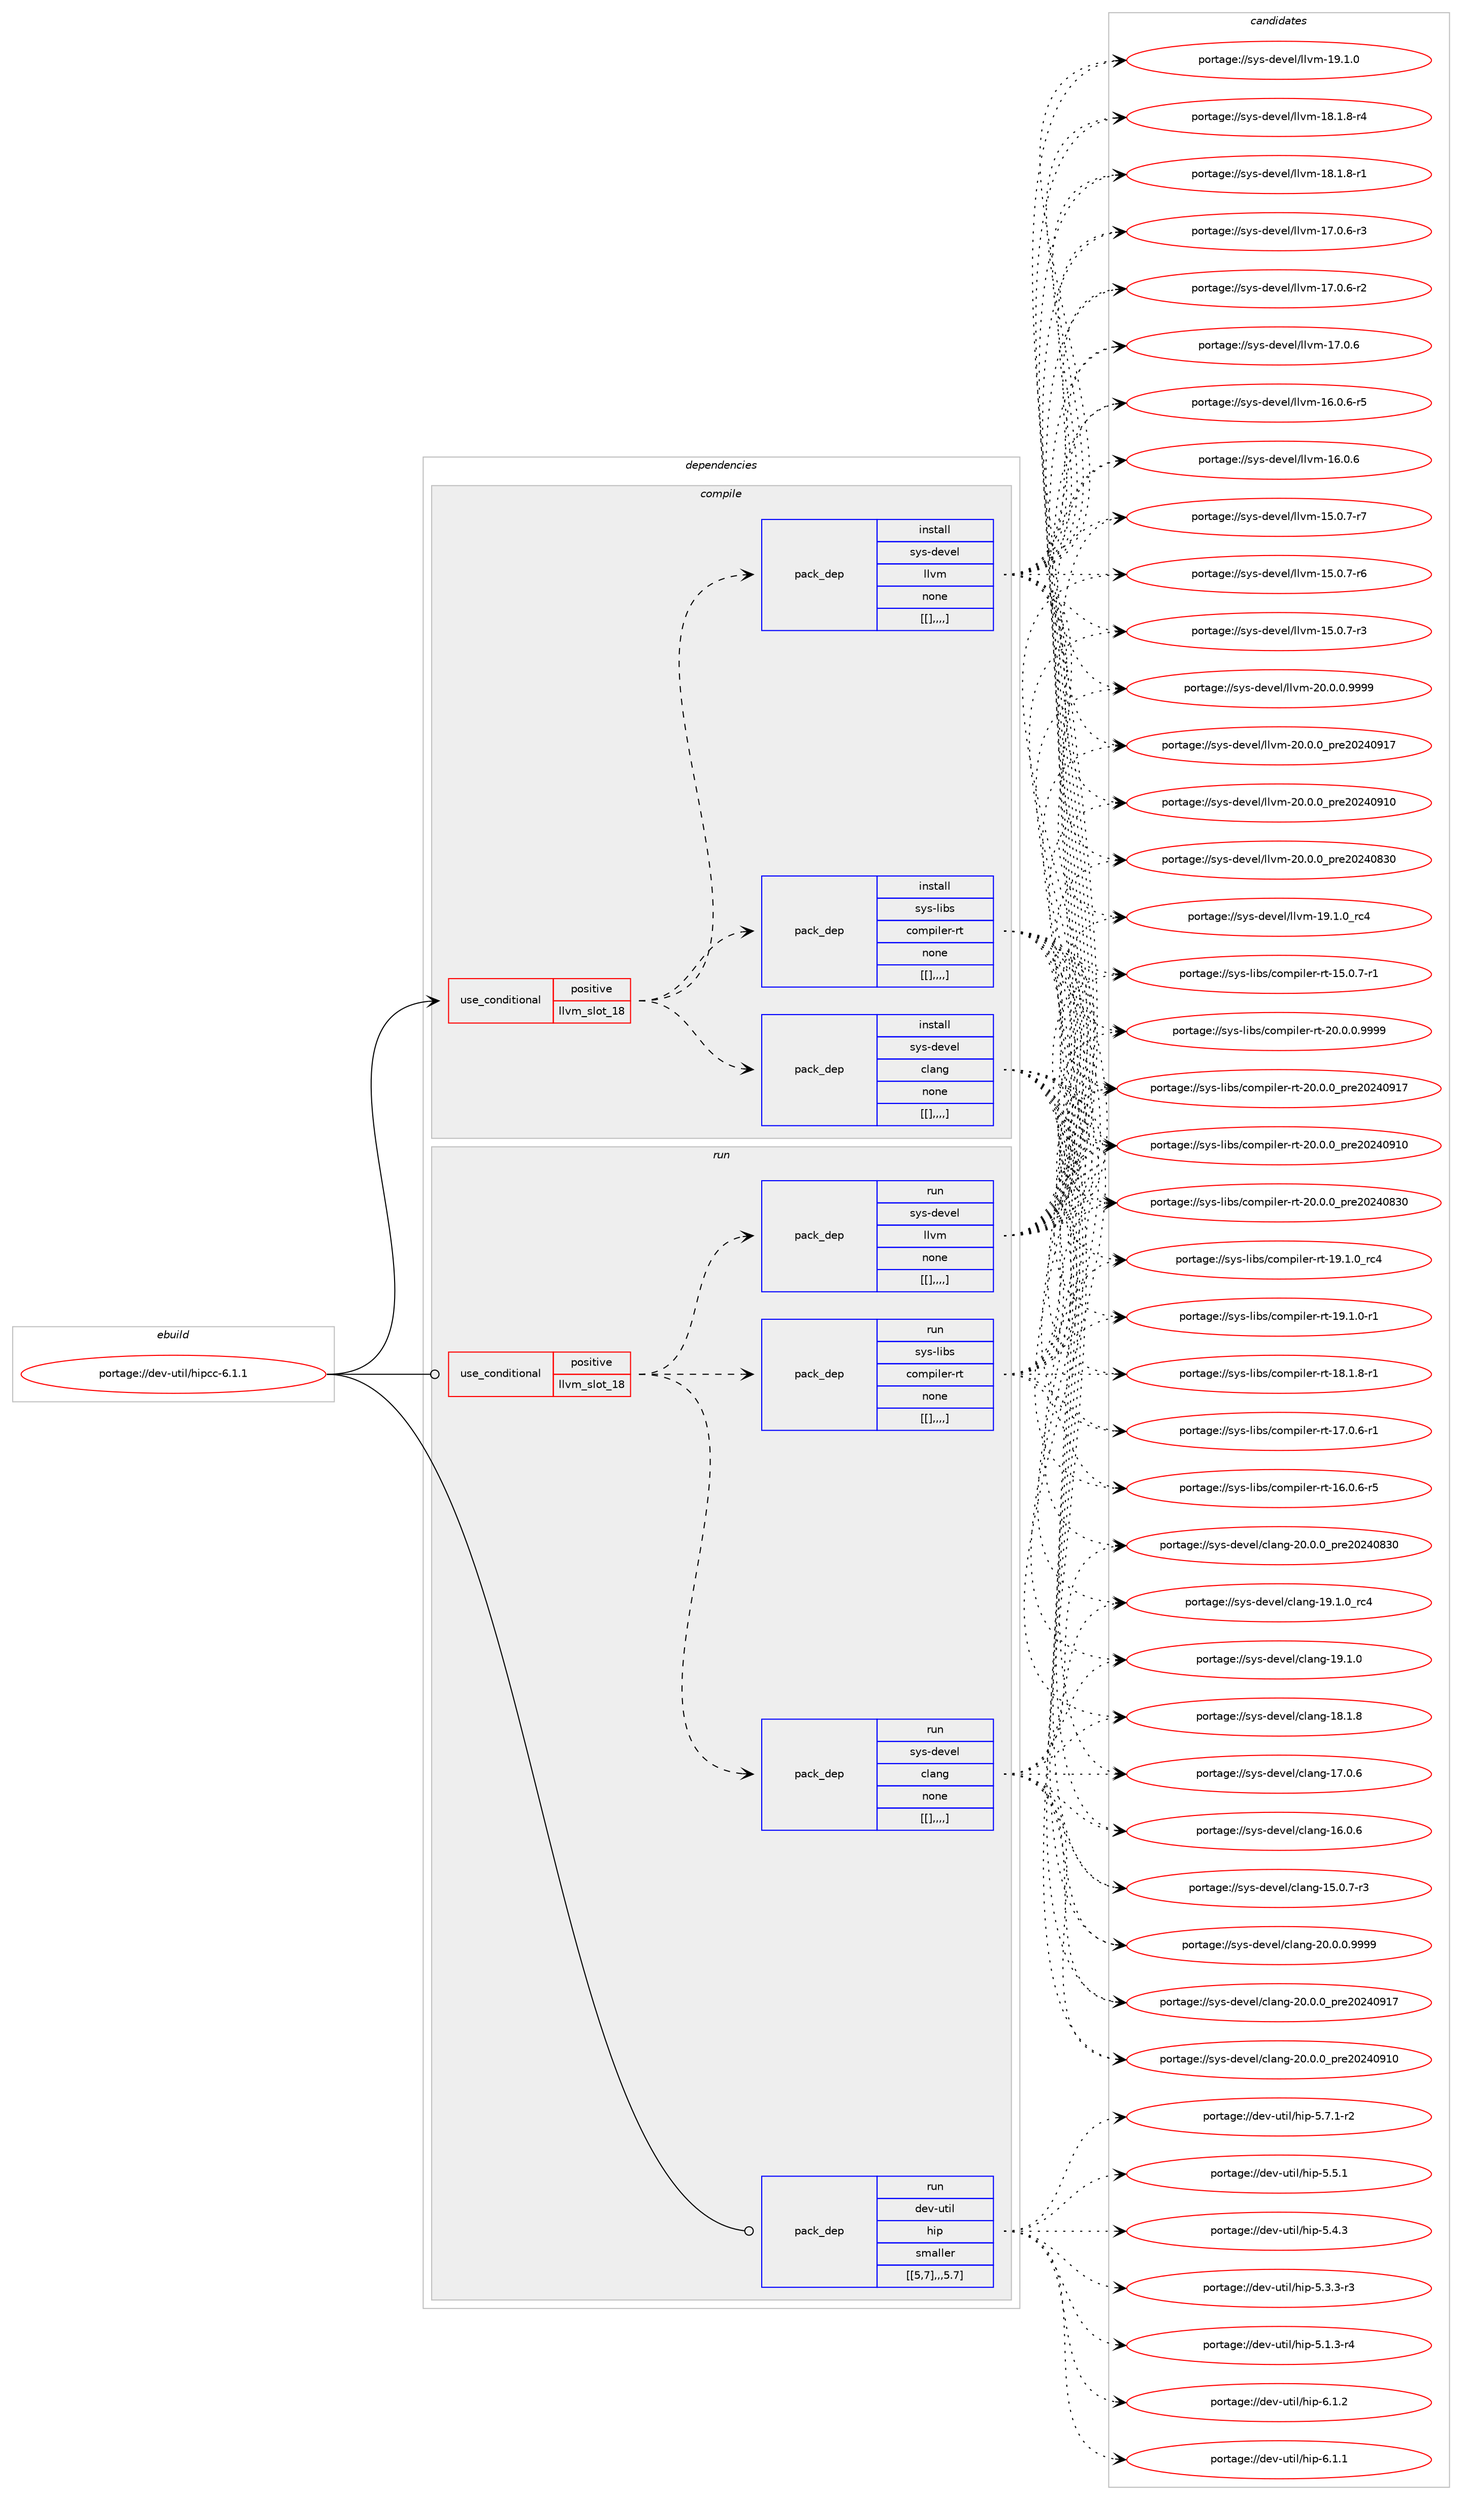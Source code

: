 digraph prolog {

# *************
# Graph options
# *************

newrank=true;
concentrate=true;
compound=true;
graph [rankdir=LR,fontname=Helvetica,fontsize=10,ranksep=1.5];#, ranksep=2.5, nodesep=0.2];
edge  [arrowhead=vee];
node  [fontname=Helvetica,fontsize=10];

# **********
# The ebuild
# **********

subgraph cluster_leftcol {
color=gray;
label=<<i>ebuild</i>>;
id [label="portage://dev-util/hipcc-6.1.1", color=red, width=4, href="../dev-util/hipcc-6.1.1.svg"];
}

# ****************
# The dependencies
# ****************

subgraph cluster_midcol {
color=gray;
label=<<i>dependencies</i>>;
subgraph cluster_compile {
fillcolor="#eeeeee";
style=filled;
label=<<i>compile</i>>;
subgraph cond63311 {
dependency220601 [label=<<TABLE BORDER="0" CELLBORDER="1" CELLSPACING="0" CELLPADDING="4"><TR><TD ROWSPAN="3" CELLPADDING="10">use_conditional</TD></TR><TR><TD>positive</TD></TR><TR><TD>llvm_slot_18</TD></TR></TABLE>>, shape=none, color=red];
subgraph pack155881 {
dependency220602 [label=<<TABLE BORDER="0" CELLBORDER="1" CELLSPACING="0" CELLPADDING="4" WIDTH="220"><TR><TD ROWSPAN="6" CELLPADDING="30">pack_dep</TD></TR><TR><TD WIDTH="110">install</TD></TR><TR><TD>sys-libs</TD></TR><TR><TD>compiler-rt</TD></TR><TR><TD>none</TD></TR><TR><TD>[[],,,,]</TD></TR></TABLE>>, shape=none, color=blue];
}
dependency220601:e -> dependency220602:w [weight=20,style="dashed",arrowhead="vee"];
subgraph pack155882 {
dependency220603 [label=<<TABLE BORDER="0" CELLBORDER="1" CELLSPACING="0" CELLPADDING="4" WIDTH="220"><TR><TD ROWSPAN="6" CELLPADDING="30">pack_dep</TD></TR><TR><TD WIDTH="110">install</TD></TR><TR><TD>sys-devel</TD></TR><TR><TD>llvm</TD></TR><TR><TD>none</TD></TR><TR><TD>[[],,,,]</TD></TR></TABLE>>, shape=none, color=blue];
}
dependency220601:e -> dependency220603:w [weight=20,style="dashed",arrowhead="vee"];
subgraph pack155883 {
dependency220604 [label=<<TABLE BORDER="0" CELLBORDER="1" CELLSPACING="0" CELLPADDING="4" WIDTH="220"><TR><TD ROWSPAN="6" CELLPADDING="30">pack_dep</TD></TR><TR><TD WIDTH="110">install</TD></TR><TR><TD>sys-devel</TD></TR><TR><TD>clang</TD></TR><TR><TD>none</TD></TR><TR><TD>[[],,,,]</TD></TR></TABLE>>, shape=none, color=blue];
}
dependency220601:e -> dependency220604:w [weight=20,style="dashed",arrowhead="vee"];
}
id:e -> dependency220601:w [weight=20,style="solid",arrowhead="vee"];
}
subgraph cluster_compileandrun {
fillcolor="#eeeeee";
style=filled;
label=<<i>compile and run</i>>;
}
subgraph cluster_run {
fillcolor="#eeeeee";
style=filled;
label=<<i>run</i>>;
subgraph cond63312 {
dependency220605 [label=<<TABLE BORDER="0" CELLBORDER="1" CELLSPACING="0" CELLPADDING="4"><TR><TD ROWSPAN="3" CELLPADDING="10">use_conditional</TD></TR><TR><TD>positive</TD></TR><TR><TD>llvm_slot_18</TD></TR></TABLE>>, shape=none, color=red];
subgraph pack155884 {
dependency220606 [label=<<TABLE BORDER="0" CELLBORDER="1" CELLSPACING="0" CELLPADDING="4" WIDTH="220"><TR><TD ROWSPAN="6" CELLPADDING="30">pack_dep</TD></TR><TR><TD WIDTH="110">run</TD></TR><TR><TD>sys-libs</TD></TR><TR><TD>compiler-rt</TD></TR><TR><TD>none</TD></TR><TR><TD>[[],,,,]</TD></TR></TABLE>>, shape=none, color=blue];
}
dependency220605:e -> dependency220606:w [weight=20,style="dashed",arrowhead="vee"];
subgraph pack155885 {
dependency220607 [label=<<TABLE BORDER="0" CELLBORDER="1" CELLSPACING="0" CELLPADDING="4" WIDTH="220"><TR><TD ROWSPAN="6" CELLPADDING="30">pack_dep</TD></TR><TR><TD WIDTH="110">run</TD></TR><TR><TD>sys-devel</TD></TR><TR><TD>llvm</TD></TR><TR><TD>none</TD></TR><TR><TD>[[],,,,]</TD></TR></TABLE>>, shape=none, color=blue];
}
dependency220605:e -> dependency220607:w [weight=20,style="dashed",arrowhead="vee"];
subgraph pack155886 {
dependency220608 [label=<<TABLE BORDER="0" CELLBORDER="1" CELLSPACING="0" CELLPADDING="4" WIDTH="220"><TR><TD ROWSPAN="6" CELLPADDING="30">pack_dep</TD></TR><TR><TD WIDTH="110">run</TD></TR><TR><TD>sys-devel</TD></TR><TR><TD>clang</TD></TR><TR><TD>none</TD></TR><TR><TD>[[],,,,]</TD></TR></TABLE>>, shape=none, color=blue];
}
dependency220605:e -> dependency220608:w [weight=20,style="dashed",arrowhead="vee"];
}
id:e -> dependency220605:w [weight=20,style="solid",arrowhead="odot"];
subgraph pack155887 {
dependency220609 [label=<<TABLE BORDER="0" CELLBORDER="1" CELLSPACING="0" CELLPADDING="4" WIDTH="220"><TR><TD ROWSPAN="6" CELLPADDING="30">pack_dep</TD></TR><TR><TD WIDTH="110">run</TD></TR><TR><TD>dev-util</TD></TR><TR><TD>hip</TD></TR><TR><TD>smaller</TD></TR><TR><TD>[[5,7],,,5.7]</TD></TR></TABLE>>, shape=none, color=blue];
}
id:e -> dependency220609:w [weight=20,style="solid",arrowhead="odot"];
}
}

# **************
# The candidates
# **************

subgraph cluster_choices {
rank=same;
color=gray;
label=<<i>candidates</i>>;

subgraph choice155881 {
color=black;
nodesep=1;
choice1151211154510810598115479911110911210510810111445114116455048464846484657575757 [label="portage://sys-libs/compiler-rt-20.0.0.9999", color=red, width=4,href="../sys-libs/compiler-rt-20.0.0.9999.svg"];
choice115121115451081059811547991111091121051081011144511411645504846484648951121141015048505248574955 [label="portage://sys-libs/compiler-rt-20.0.0_pre20240917", color=red, width=4,href="../sys-libs/compiler-rt-20.0.0_pre20240917.svg"];
choice115121115451081059811547991111091121051081011144511411645504846484648951121141015048505248574948 [label="portage://sys-libs/compiler-rt-20.0.0_pre20240910", color=red, width=4,href="../sys-libs/compiler-rt-20.0.0_pre20240910.svg"];
choice115121115451081059811547991111091121051081011144511411645504846484648951121141015048505248565148 [label="portage://sys-libs/compiler-rt-20.0.0_pre20240830", color=red, width=4,href="../sys-libs/compiler-rt-20.0.0_pre20240830.svg"];
choice115121115451081059811547991111091121051081011144511411645495746494648951149952 [label="portage://sys-libs/compiler-rt-19.1.0_rc4", color=red, width=4,href="../sys-libs/compiler-rt-19.1.0_rc4.svg"];
choice1151211154510810598115479911110911210510810111445114116454957464946484511449 [label="portage://sys-libs/compiler-rt-19.1.0-r1", color=red, width=4,href="../sys-libs/compiler-rt-19.1.0-r1.svg"];
choice1151211154510810598115479911110911210510810111445114116454956464946564511449 [label="portage://sys-libs/compiler-rt-18.1.8-r1", color=red, width=4,href="../sys-libs/compiler-rt-18.1.8-r1.svg"];
choice1151211154510810598115479911110911210510810111445114116454955464846544511449 [label="portage://sys-libs/compiler-rt-17.0.6-r1", color=red, width=4,href="../sys-libs/compiler-rt-17.0.6-r1.svg"];
choice1151211154510810598115479911110911210510810111445114116454954464846544511453 [label="portage://sys-libs/compiler-rt-16.0.6-r5", color=red, width=4,href="../sys-libs/compiler-rt-16.0.6-r5.svg"];
choice1151211154510810598115479911110911210510810111445114116454953464846554511449 [label="portage://sys-libs/compiler-rt-15.0.7-r1", color=red, width=4,href="../sys-libs/compiler-rt-15.0.7-r1.svg"];
dependency220602:e -> choice1151211154510810598115479911110911210510810111445114116455048464846484657575757:w [style=dotted,weight="100"];
dependency220602:e -> choice115121115451081059811547991111091121051081011144511411645504846484648951121141015048505248574955:w [style=dotted,weight="100"];
dependency220602:e -> choice115121115451081059811547991111091121051081011144511411645504846484648951121141015048505248574948:w [style=dotted,weight="100"];
dependency220602:e -> choice115121115451081059811547991111091121051081011144511411645504846484648951121141015048505248565148:w [style=dotted,weight="100"];
dependency220602:e -> choice115121115451081059811547991111091121051081011144511411645495746494648951149952:w [style=dotted,weight="100"];
dependency220602:e -> choice1151211154510810598115479911110911210510810111445114116454957464946484511449:w [style=dotted,weight="100"];
dependency220602:e -> choice1151211154510810598115479911110911210510810111445114116454956464946564511449:w [style=dotted,weight="100"];
dependency220602:e -> choice1151211154510810598115479911110911210510810111445114116454955464846544511449:w [style=dotted,weight="100"];
dependency220602:e -> choice1151211154510810598115479911110911210510810111445114116454954464846544511453:w [style=dotted,weight="100"];
dependency220602:e -> choice1151211154510810598115479911110911210510810111445114116454953464846554511449:w [style=dotted,weight="100"];
}
subgraph choice155882 {
color=black;
nodesep=1;
choice1151211154510010111810110847108108118109455048464846484657575757 [label="portage://sys-devel/llvm-20.0.0.9999", color=red, width=4,href="../sys-devel/llvm-20.0.0.9999.svg"];
choice115121115451001011181011084710810811810945504846484648951121141015048505248574955 [label="portage://sys-devel/llvm-20.0.0_pre20240917", color=red, width=4,href="../sys-devel/llvm-20.0.0_pre20240917.svg"];
choice115121115451001011181011084710810811810945504846484648951121141015048505248574948 [label="portage://sys-devel/llvm-20.0.0_pre20240910", color=red, width=4,href="../sys-devel/llvm-20.0.0_pre20240910.svg"];
choice115121115451001011181011084710810811810945504846484648951121141015048505248565148 [label="portage://sys-devel/llvm-20.0.0_pre20240830", color=red, width=4,href="../sys-devel/llvm-20.0.0_pre20240830.svg"];
choice115121115451001011181011084710810811810945495746494648951149952 [label="portage://sys-devel/llvm-19.1.0_rc4", color=red, width=4,href="../sys-devel/llvm-19.1.0_rc4.svg"];
choice115121115451001011181011084710810811810945495746494648 [label="portage://sys-devel/llvm-19.1.0", color=red, width=4,href="../sys-devel/llvm-19.1.0.svg"];
choice1151211154510010111810110847108108118109454956464946564511452 [label="portage://sys-devel/llvm-18.1.8-r4", color=red, width=4,href="../sys-devel/llvm-18.1.8-r4.svg"];
choice1151211154510010111810110847108108118109454956464946564511449 [label="portage://sys-devel/llvm-18.1.8-r1", color=red, width=4,href="../sys-devel/llvm-18.1.8-r1.svg"];
choice1151211154510010111810110847108108118109454955464846544511451 [label="portage://sys-devel/llvm-17.0.6-r3", color=red, width=4,href="../sys-devel/llvm-17.0.6-r3.svg"];
choice1151211154510010111810110847108108118109454955464846544511450 [label="portage://sys-devel/llvm-17.0.6-r2", color=red, width=4,href="../sys-devel/llvm-17.0.6-r2.svg"];
choice115121115451001011181011084710810811810945495546484654 [label="portage://sys-devel/llvm-17.0.6", color=red, width=4,href="../sys-devel/llvm-17.0.6.svg"];
choice1151211154510010111810110847108108118109454954464846544511453 [label="portage://sys-devel/llvm-16.0.6-r5", color=red, width=4,href="../sys-devel/llvm-16.0.6-r5.svg"];
choice115121115451001011181011084710810811810945495446484654 [label="portage://sys-devel/llvm-16.0.6", color=red, width=4,href="../sys-devel/llvm-16.0.6.svg"];
choice1151211154510010111810110847108108118109454953464846554511455 [label="portage://sys-devel/llvm-15.0.7-r7", color=red, width=4,href="../sys-devel/llvm-15.0.7-r7.svg"];
choice1151211154510010111810110847108108118109454953464846554511454 [label="portage://sys-devel/llvm-15.0.7-r6", color=red, width=4,href="../sys-devel/llvm-15.0.7-r6.svg"];
choice1151211154510010111810110847108108118109454953464846554511451 [label="portage://sys-devel/llvm-15.0.7-r3", color=red, width=4,href="../sys-devel/llvm-15.0.7-r3.svg"];
dependency220603:e -> choice1151211154510010111810110847108108118109455048464846484657575757:w [style=dotted,weight="100"];
dependency220603:e -> choice115121115451001011181011084710810811810945504846484648951121141015048505248574955:w [style=dotted,weight="100"];
dependency220603:e -> choice115121115451001011181011084710810811810945504846484648951121141015048505248574948:w [style=dotted,weight="100"];
dependency220603:e -> choice115121115451001011181011084710810811810945504846484648951121141015048505248565148:w [style=dotted,weight="100"];
dependency220603:e -> choice115121115451001011181011084710810811810945495746494648951149952:w [style=dotted,weight="100"];
dependency220603:e -> choice115121115451001011181011084710810811810945495746494648:w [style=dotted,weight="100"];
dependency220603:e -> choice1151211154510010111810110847108108118109454956464946564511452:w [style=dotted,weight="100"];
dependency220603:e -> choice1151211154510010111810110847108108118109454956464946564511449:w [style=dotted,weight="100"];
dependency220603:e -> choice1151211154510010111810110847108108118109454955464846544511451:w [style=dotted,weight="100"];
dependency220603:e -> choice1151211154510010111810110847108108118109454955464846544511450:w [style=dotted,weight="100"];
dependency220603:e -> choice115121115451001011181011084710810811810945495546484654:w [style=dotted,weight="100"];
dependency220603:e -> choice1151211154510010111810110847108108118109454954464846544511453:w [style=dotted,weight="100"];
dependency220603:e -> choice115121115451001011181011084710810811810945495446484654:w [style=dotted,weight="100"];
dependency220603:e -> choice1151211154510010111810110847108108118109454953464846554511455:w [style=dotted,weight="100"];
dependency220603:e -> choice1151211154510010111810110847108108118109454953464846554511454:w [style=dotted,weight="100"];
dependency220603:e -> choice1151211154510010111810110847108108118109454953464846554511451:w [style=dotted,weight="100"];
}
subgraph choice155883 {
color=black;
nodesep=1;
choice11512111545100101118101108479910897110103455048464846484657575757 [label="portage://sys-devel/clang-20.0.0.9999", color=red, width=4,href="../sys-devel/clang-20.0.0.9999.svg"];
choice1151211154510010111810110847991089711010345504846484648951121141015048505248574955 [label="portage://sys-devel/clang-20.0.0_pre20240917", color=red, width=4,href="../sys-devel/clang-20.0.0_pre20240917.svg"];
choice1151211154510010111810110847991089711010345504846484648951121141015048505248574948 [label="portage://sys-devel/clang-20.0.0_pre20240910", color=red, width=4,href="../sys-devel/clang-20.0.0_pre20240910.svg"];
choice1151211154510010111810110847991089711010345504846484648951121141015048505248565148 [label="portage://sys-devel/clang-20.0.0_pre20240830", color=red, width=4,href="../sys-devel/clang-20.0.0_pre20240830.svg"];
choice1151211154510010111810110847991089711010345495746494648951149952 [label="portage://sys-devel/clang-19.1.0_rc4", color=red, width=4,href="../sys-devel/clang-19.1.0_rc4.svg"];
choice1151211154510010111810110847991089711010345495746494648 [label="portage://sys-devel/clang-19.1.0", color=red, width=4,href="../sys-devel/clang-19.1.0.svg"];
choice1151211154510010111810110847991089711010345495646494656 [label="portage://sys-devel/clang-18.1.8", color=red, width=4,href="../sys-devel/clang-18.1.8.svg"];
choice1151211154510010111810110847991089711010345495546484654 [label="portage://sys-devel/clang-17.0.6", color=red, width=4,href="../sys-devel/clang-17.0.6.svg"];
choice1151211154510010111810110847991089711010345495446484654 [label="portage://sys-devel/clang-16.0.6", color=red, width=4,href="../sys-devel/clang-16.0.6.svg"];
choice11512111545100101118101108479910897110103454953464846554511451 [label="portage://sys-devel/clang-15.0.7-r3", color=red, width=4,href="../sys-devel/clang-15.0.7-r3.svg"];
dependency220604:e -> choice11512111545100101118101108479910897110103455048464846484657575757:w [style=dotted,weight="100"];
dependency220604:e -> choice1151211154510010111810110847991089711010345504846484648951121141015048505248574955:w [style=dotted,weight="100"];
dependency220604:e -> choice1151211154510010111810110847991089711010345504846484648951121141015048505248574948:w [style=dotted,weight="100"];
dependency220604:e -> choice1151211154510010111810110847991089711010345504846484648951121141015048505248565148:w [style=dotted,weight="100"];
dependency220604:e -> choice1151211154510010111810110847991089711010345495746494648951149952:w [style=dotted,weight="100"];
dependency220604:e -> choice1151211154510010111810110847991089711010345495746494648:w [style=dotted,weight="100"];
dependency220604:e -> choice1151211154510010111810110847991089711010345495646494656:w [style=dotted,weight="100"];
dependency220604:e -> choice1151211154510010111810110847991089711010345495546484654:w [style=dotted,weight="100"];
dependency220604:e -> choice1151211154510010111810110847991089711010345495446484654:w [style=dotted,weight="100"];
dependency220604:e -> choice11512111545100101118101108479910897110103454953464846554511451:w [style=dotted,weight="100"];
}
subgraph choice155884 {
color=black;
nodesep=1;
choice1151211154510810598115479911110911210510810111445114116455048464846484657575757 [label="portage://sys-libs/compiler-rt-20.0.0.9999", color=red, width=4,href="../sys-libs/compiler-rt-20.0.0.9999.svg"];
choice115121115451081059811547991111091121051081011144511411645504846484648951121141015048505248574955 [label="portage://sys-libs/compiler-rt-20.0.0_pre20240917", color=red, width=4,href="../sys-libs/compiler-rt-20.0.0_pre20240917.svg"];
choice115121115451081059811547991111091121051081011144511411645504846484648951121141015048505248574948 [label="portage://sys-libs/compiler-rt-20.0.0_pre20240910", color=red, width=4,href="../sys-libs/compiler-rt-20.0.0_pre20240910.svg"];
choice115121115451081059811547991111091121051081011144511411645504846484648951121141015048505248565148 [label="portage://sys-libs/compiler-rt-20.0.0_pre20240830", color=red, width=4,href="../sys-libs/compiler-rt-20.0.0_pre20240830.svg"];
choice115121115451081059811547991111091121051081011144511411645495746494648951149952 [label="portage://sys-libs/compiler-rt-19.1.0_rc4", color=red, width=4,href="../sys-libs/compiler-rt-19.1.0_rc4.svg"];
choice1151211154510810598115479911110911210510810111445114116454957464946484511449 [label="portage://sys-libs/compiler-rt-19.1.0-r1", color=red, width=4,href="../sys-libs/compiler-rt-19.1.0-r1.svg"];
choice1151211154510810598115479911110911210510810111445114116454956464946564511449 [label="portage://sys-libs/compiler-rt-18.1.8-r1", color=red, width=4,href="../sys-libs/compiler-rt-18.1.8-r1.svg"];
choice1151211154510810598115479911110911210510810111445114116454955464846544511449 [label="portage://sys-libs/compiler-rt-17.0.6-r1", color=red, width=4,href="../sys-libs/compiler-rt-17.0.6-r1.svg"];
choice1151211154510810598115479911110911210510810111445114116454954464846544511453 [label="portage://sys-libs/compiler-rt-16.0.6-r5", color=red, width=4,href="../sys-libs/compiler-rt-16.0.6-r5.svg"];
choice1151211154510810598115479911110911210510810111445114116454953464846554511449 [label="portage://sys-libs/compiler-rt-15.0.7-r1", color=red, width=4,href="../sys-libs/compiler-rt-15.0.7-r1.svg"];
dependency220606:e -> choice1151211154510810598115479911110911210510810111445114116455048464846484657575757:w [style=dotted,weight="100"];
dependency220606:e -> choice115121115451081059811547991111091121051081011144511411645504846484648951121141015048505248574955:w [style=dotted,weight="100"];
dependency220606:e -> choice115121115451081059811547991111091121051081011144511411645504846484648951121141015048505248574948:w [style=dotted,weight="100"];
dependency220606:e -> choice115121115451081059811547991111091121051081011144511411645504846484648951121141015048505248565148:w [style=dotted,weight="100"];
dependency220606:e -> choice115121115451081059811547991111091121051081011144511411645495746494648951149952:w [style=dotted,weight="100"];
dependency220606:e -> choice1151211154510810598115479911110911210510810111445114116454957464946484511449:w [style=dotted,weight="100"];
dependency220606:e -> choice1151211154510810598115479911110911210510810111445114116454956464946564511449:w [style=dotted,weight="100"];
dependency220606:e -> choice1151211154510810598115479911110911210510810111445114116454955464846544511449:w [style=dotted,weight="100"];
dependency220606:e -> choice1151211154510810598115479911110911210510810111445114116454954464846544511453:w [style=dotted,weight="100"];
dependency220606:e -> choice1151211154510810598115479911110911210510810111445114116454953464846554511449:w [style=dotted,weight="100"];
}
subgraph choice155885 {
color=black;
nodesep=1;
choice1151211154510010111810110847108108118109455048464846484657575757 [label="portage://sys-devel/llvm-20.0.0.9999", color=red, width=4,href="../sys-devel/llvm-20.0.0.9999.svg"];
choice115121115451001011181011084710810811810945504846484648951121141015048505248574955 [label="portage://sys-devel/llvm-20.0.0_pre20240917", color=red, width=4,href="../sys-devel/llvm-20.0.0_pre20240917.svg"];
choice115121115451001011181011084710810811810945504846484648951121141015048505248574948 [label="portage://sys-devel/llvm-20.0.0_pre20240910", color=red, width=4,href="../sys-devel/llvm-20.0.0_pre20240910.svg"];
choice115121115451001011181011084710810811810945504846484648951121141015048505248565148 [label="portage://sys-devel/llvm-20.0.0_pre20240830", color=red, width=4,href="../sys-devel/llvm-20.0.0_pre20240830.svg"];
choice115121115451001011181011084710810811810945495746494648951149952 [label="portage://sys-devel/llvm-19.1.0_rc4", color=red, width=4,href="../sys-devel/llvm-19.1.0_rc4.svg"];
choice115121115451001011181011084710810811810945495746494648 [label="portage://sys-devel/llvm-19.1.0", color=red, width=4,href="../sys-devel/llvm-19.1.0.svg"];
choice1151211154510010111810110847108108118109454956464946564511452 [label="portage://sys-devel/llvm-18.1.8-r4", color=red, width=4,href="../sys-devel/llvm-18.1.8-r4.svg"];
choice1151211154510010111810110847108108118109454956464946564511449 [label="portage://sys-devel/llvm-18.1.8-r1", color=red, width=4,href="../sys-devel/llvm-18.1.8-r1.svg"];
choice1151211154510010111810110847108108118109454955464846544511451 [label="portage://sys-devel/llvm-17.0.6-r3", color=red, width=4,href="../sys-devel/llvm-17.0.6-r3.svg"];
choice1151211154510010111810110847108108118109454955464846544511450 [label="portage://sys-devel/llvm-17.0.6-r2", color=red, width=4,href="../sys-devel/llvm-17.0.6-r2.svg"];
choice115121115451001011181011084710810811810945495546484654 [label="portage://sys-devel/llvm-17.0.6", color=red, width=4,href="../sys-devel/llvm-17.0.6.svg"];
choice1151211154510010111810110847108108118109454954464846544511453 [label="portage://sys-devel/llvm-16.0.6-r5", color=red, width=4,href="../sys-devel/llvm-16.0.6-r5.svg"];
choice115121115451001011181011084710810811810945495446484654 [label="portage://sys-devel/llvm-16.0.6", color=red, width=4,href="../sys-devel/llvm-16.0.6.svg"];
choice1151211154510010111810110847108108118109454953464846554511455 [label="portage://sys-devel/llvm-15.0.7-r7", color=red, width=4,href="../sys-devel/llvm-15.0.7-r7.svg"];
choice1151211154510010111810110847108108118109454953464846554511454 [label="portage://sys-devel/llvm-15.0.7-r6", color=red, width=4,href="../sys-devel/llvm-15.0.7-r6.svg"];
choice1151211154510010111810110847108108118109454953464846554511451 [label="portage://sys-devel/llvm-15.0.7-r3", color=red, width=4,href="../sys-devel/llvm-15.0.7-r3.svg"];
dependency220607:e -> choice1151211154510010111810110847108108118109455048464846484657575757:w [style=dotted,weight="100"];
dependency220607:e -> choice115121115451001011181011084710810811810945504846484648951121141015048505248574955:w [style=dotted,weight="100"];
dependency220607:e -> choice115121115451001011181011084710810811810945504846484648951121141015048505248574948:w [style=dotted,weight="100"];
dependency220607:e -> choice115121115451001011181011084710810811810945504846484648951121141015048505248565148:w [style=dotted,weight="100"];
dependency220607:e -> choice115121115451001011181011084710810811810945495746494648951149952:w [style=dotted,weight="100"];
dependency220607:e -> choice115121115451001011181011084710810811810945495746494648:w [style=dotted,weight="100"];
dependency220607:e -> choice1151211154510010111810110847108108118109454956464946564511452:w [style=dotted,weight="100"];
dependency220607:e -> choice1151211154510010111810110847108108118109454956464946564511449:w [style=dotted,weight="100"];
dependency220607:e -> choice1151211154510010111810110847108108118109454955464846544511451:w [style=dotted,weight="100"];
dependency220607:e -> choice1151211154510010111810110847108108118109454955464846544511450:w [style=dotted,weight="100"];
dependency220607:e -> choice115121115451001011181011084710810811810945495546484654:w [style=dotted,weight="100"];
dependency220607:e -> choice1151211154510010111810110847108108118109454954464846544511453:w [style=dotted,weight="100"];
dependency220607:e -> choice115121115451001011181011084710810811810945495446484654:w [style=dotted,weight="100"];
dependency220607:e -> choice1151211154510010111810110847108108118109454953464846554511455:w [style=dotted,weight="100"];
dependency220607:e -> choice1151211154510010111810110847108108118109454953464846554511454:w [style=dotted,weight="100"];
dependency220607:e -> choice1151211154510010111810110847108108118109454953464846554511451:w [style=dotted,weight="100"];
}
subgraph choice155886 {
color=black;
nodesep=1;
choice11512111545100101118101108479910897110103455048464846484657575757 [label="portage://sys-devel/clang-20.0.0.9999", color=red, width=4,href="../sys-devel/clang-20.0.0.9999.svg"];
choice1151211154510010111810110847991089711010345504846484648951121141015048505248574955 [label="portage://sys-devel/clang-20.0.0_pre20240917", color=red, width=4,href="../sys-devel/clang-20.0.0_pre20240917.svg"];
choice1151211154510010111810110847991089711010345504846484648951121141015048505248574948 [label="portage://sys-devel/clang-20.0.0_pre20240910", color=red, width=4,href="../sys-devel/clang-20.0.0_pre20240910.svg"];
choice1151211154510010111810110847991089711010345504846484648951121141015048505248565148 [label="portage://sys-devel/clang-20.0.0_pre20240830", color=red, width=4,href="../sys-devel/clang-20.0.0_pre20240830.svg"];
choice1151211154510010111810110847991089711010345495746494648951149952 [label="portage://sys-devel/clang-19.1.0_rc4", color=red, width=4,href="../sys-devel/clang-19.1.0_rc4.svg"];
choice1151211154510010111810110847991089711010345495746494648 [label="portage://sys-devel/clang-19.1.0", color=red, width=4,href="../sys-devel/clang-19.1.0.svg"];
choice1151211154510010111810110847991089711010345495646494656 [label="portage://sys-devel/clang-18.1.8", color=red, width=4,href="../sys-devel/clang-18.1.8.svg"];
choice1151211154510010111810110847991089711010345495546484654 [label="portage://sys-devel/clang-17.0.6", color=red, width=4,href="../sys-devel/clang-17.0.6.svg"];
choice1151211154510010111810110847991089711010345495446484654 [label="portage://sys-devel/clang-16.0.6", color=red, width=4,href="../sys-devel/clang-16.0.6.svg"];
choice11512111545100101118101108479910897110103454953464846554511451 [label="portage://sys-devel/clang-15.0.7-r3", color=red, width=4,href="../sys-devel/clang-15.0.7-r3.svg"];
dependency220608:e -> choice11512111545100101118101108479910897110103455048464846484657575757:w [style=dotted,weight="100"];
dependency220608:e -> choice1151211154510010111810110847991089711010345504846484648951121141015048505248574955:w [style=dotted,weight="100"];
dependency220608:e -> choice1151211154510010111810110847991089711010345504846484648951121141015048505248574948:w [style=dotted,weight="100"];
dependency220608:e -> choice1151211154510010111810110847991089711010345504846484648951121141015048505248565148:w [style=dotted,weight="100"];
dependency220608:e -> choice1151211154510010111810110847991089711010345495746494648951149952:w [style=dotted,weight="100"];
dependency220608:e -> choice1151211154510010111810110847991089711010345495746494648:w [style=dotted,weight="100"];
dependency220608:e -> choice1151211154510010111810110847991089711010345495646494656:w [style=dotted,weight="100"];
dependency220608:e -> choice1151211154510010111810110847991089711010345495546484654:w [style=dotted,weight="100"];
dependency220608:e -> choice1151211154510010111810110847991089711010345495446484654:w [style=dotted,weight="100"];
dependency220608:e -> choice11512111545100101118101108479910897110103454953464846554511451:w [style=dotted,weight="100"];
}
subgraph choice155887 {
color=black;
nodesep=1;
choice1001011184511711610510847104105112455446494650 [label="portage://dev-util/hip-6.1.2", color=red, width=4,href="../dev-util/hip-6.1.2.svg"];
choice1001011184511711610510847104105112455446494649 [label="portage://dev-util/hip-6.1.1", color=red, width=4,href="../dev-util/hip-6.1.1.svg"];
choice10010111845117116105108471041051124553465546494511450 [label="portage://dev-util/hip-5.7.1-r2", color=red, width=4,href="../dev-util/hip-5.7.1-r2.svg"];
choice1001011184511711610510847104105112455346534649 [label="portage://dev-util/hip-5.5.1", color=red, width=4,href="../dev-util/hip-5.5.1.svg"];
choice1001011184511711610510847104105112455346524651 [label="portage://dev-util/hip-5.4.3", color=red, width=4,href="../dev-util/hip-5.4.3.svg"];
choice10010111845117116105108471041051124553465146514511451 [label="portage://dev-util/hip-5.3.3-r3", color=red, width=4,href="../dev-util/hip-5.3.3-r3.svg"];
choice10010111845117116105108471041051124553464946514511452 [label="portage://dev-util/hip-5.1.3-r4", color=red, width=4,href="../dev-util/hip-5.1.3-r4.svg"];
dependency220609:e -> choice1001011184511711610510847104105112455446494650:w [style=dotted,weight="100"];
dependency220609:e -> choice1001011184511711610510847104105112455446494649:w [style=dotted,weight="100"];
dependency220609:e -> choice10010111845117116105108471041051124553465546494511450:w [style=dotted,weight="100"];
dependency220609:e -> choice1001011184511711610510847104105112455346534649:w [style=dotted,weight="100"];
dependency220609:e -> choice1001011184511711610510847104105112455346524651:w [style=dotted,weight="100"];
dependency220609:e -> choice10010111845117116105108471041051124553465146514511451:w [style=dotted,weight="100"];
dependency220609:e -> choice10010111845117116105108471041051124553464946514511452:w [style=dotted,weight="100"];
}
}

}
